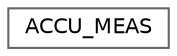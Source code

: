 digraph "Graphical Class Hierarchy"
{
 // LATEX_PDF_SIZE
  bgcolor="transparent";
  edge [fontname=Helvetica,fontsize=10,labelfontname=Helvetica,labelfontsize=10];
  node [fontname=Helvetica,fontsize=10,shape=box,height=0.2,width=0.4];
  rankdir="LR";
  Node0 [id="Node000000",label="ACCU_MEAS",height=0.2,width=0.4,color="grey40", fillcolor="white", style="filled",URL="$struct_a_c_c_u___m_e_a_s.html",tooltip=" "];
}

